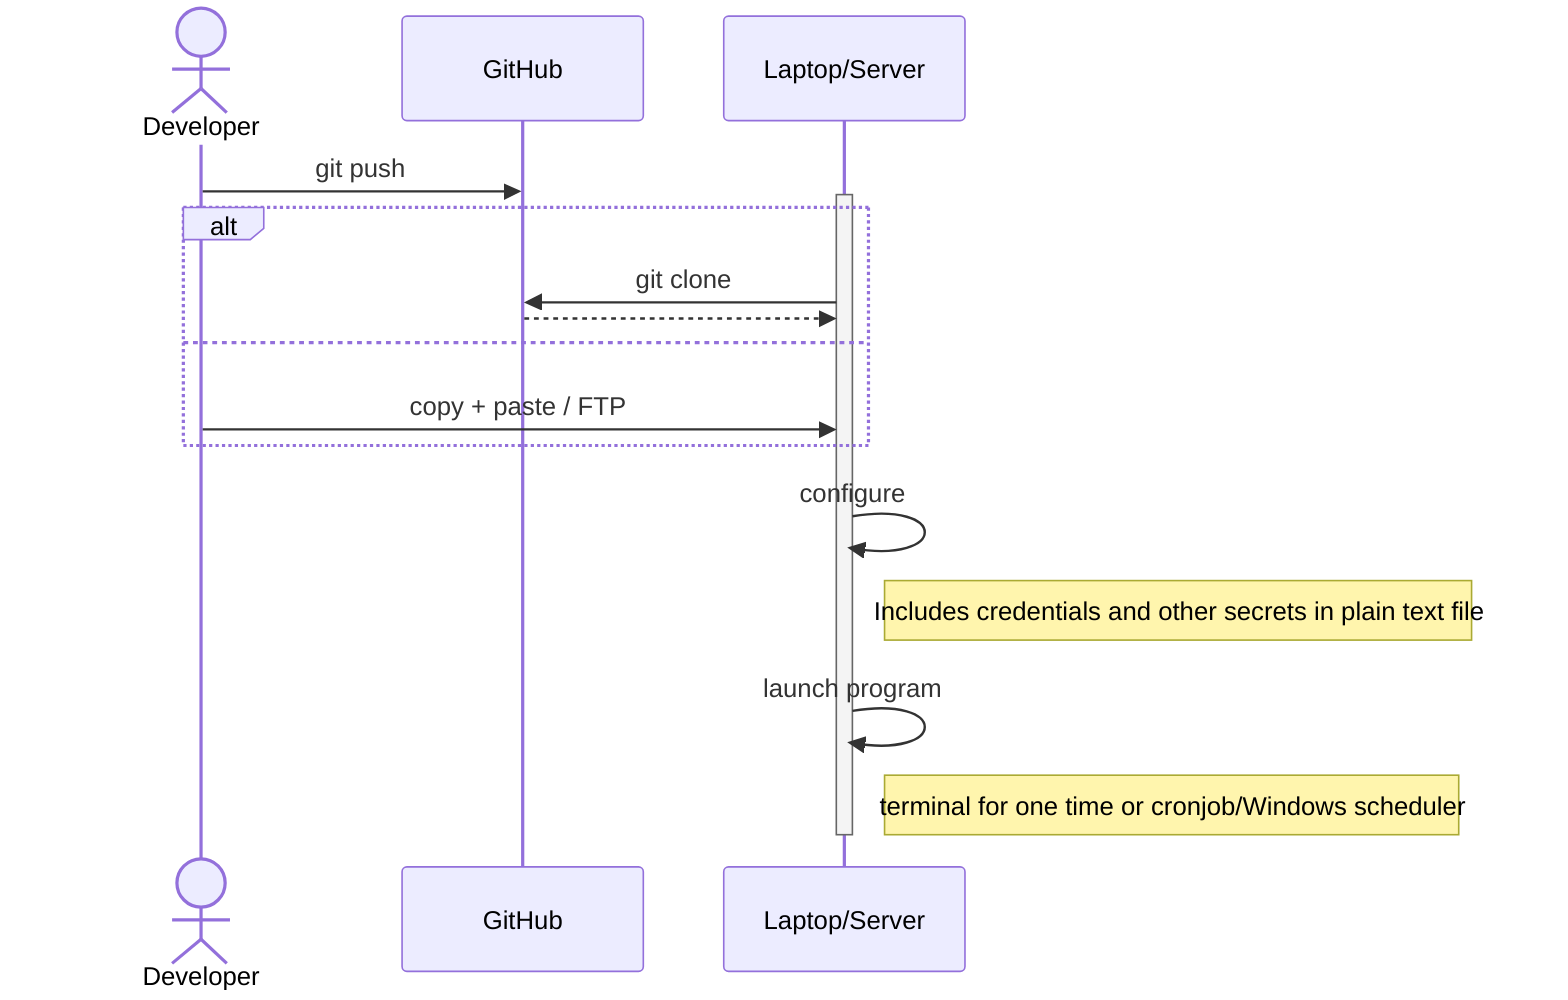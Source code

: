 sequenceDiagram
    actor Developer
    Developer->>GitHub: git push

    participant S as Laptop/Server
    activate S
    alt 
        S->>GitHub: git clone
        GitHub-->>S: 
    else
        Developer ->>S: copy + paste / FTP
    end
    S->>S: configure
    Note right of S: Includes credentials and other secrets in plain text file
    S->>S: launch program
    Note right of S: terminal for one time or cronjob/Windows scheduler
    deactivate S